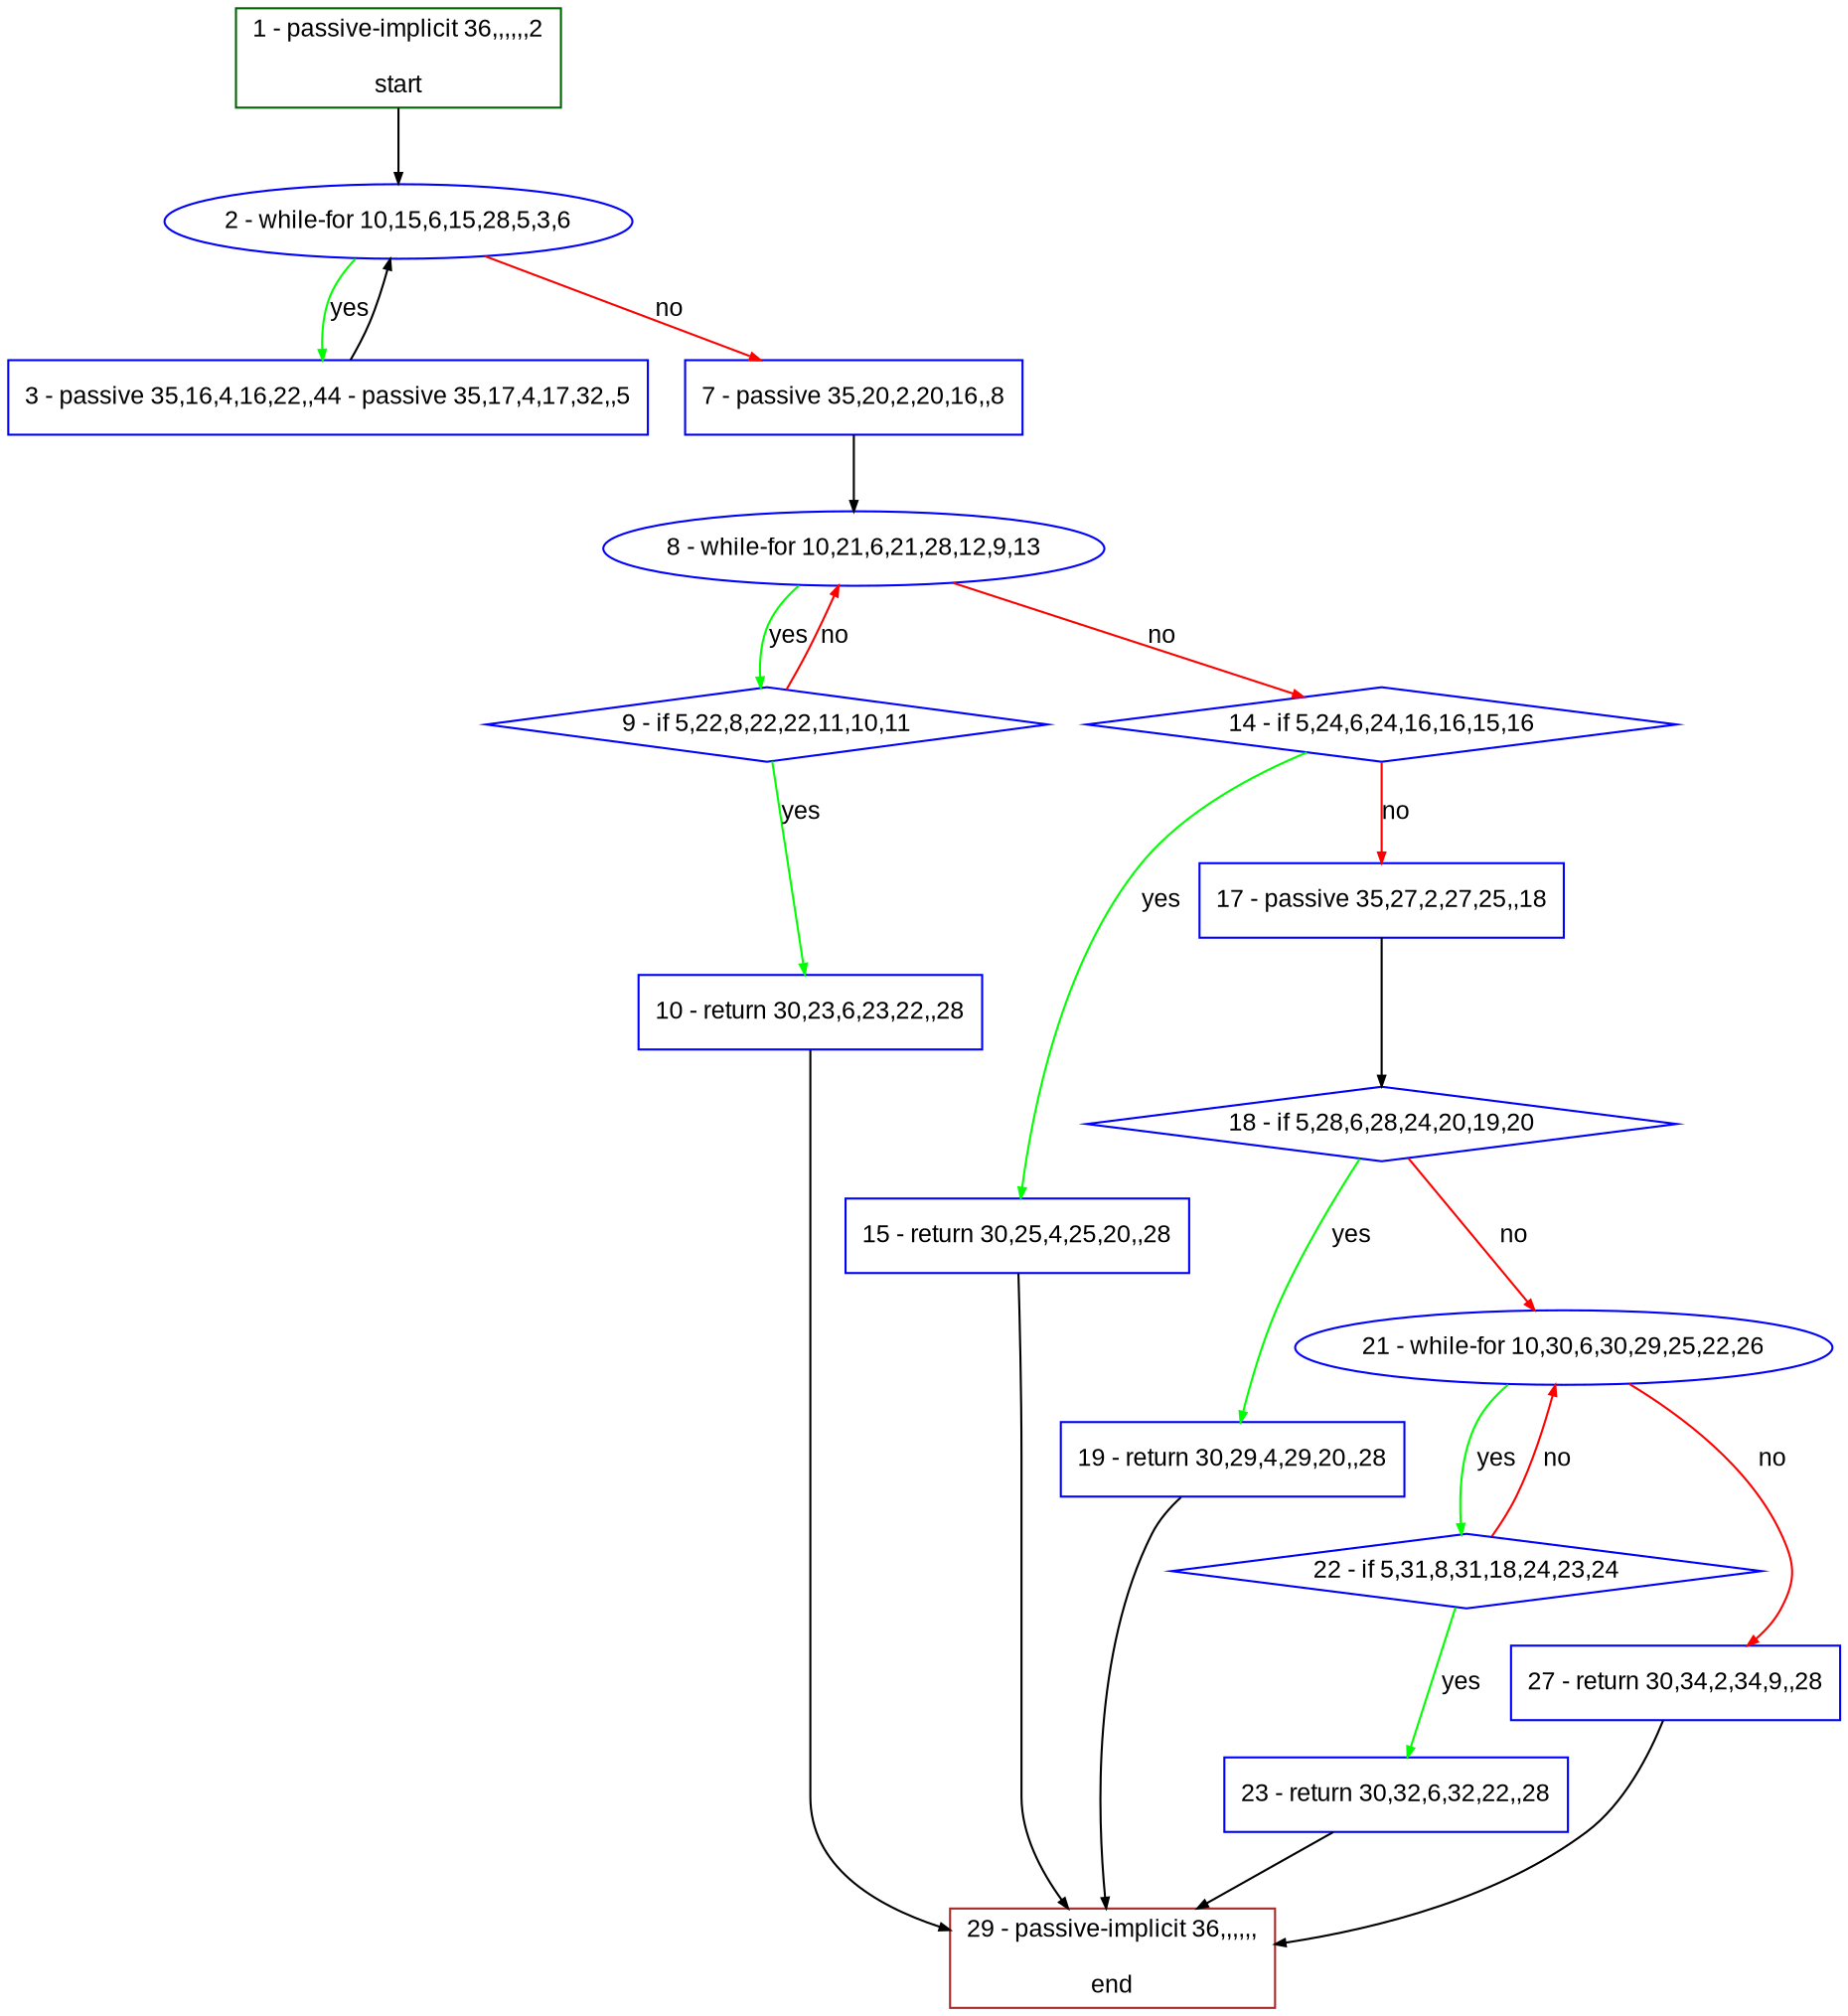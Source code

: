 digraph "" {
  graph [bgcolor="white", fillcolor="#FFFFCC", pack="true", packmode="clust", fontname="Arial", label="", fontsize="12", compound="true", style="rounded,filled"];
  node [node_initialized="no", fillcolor="white", fontname="Arial", label="", color="grey", fontsize="12", fixedsize="false", compound="true", shape="rectangle", style="filled"];
  edge [arrowtail="none", lhead="", fontcolor="black", fontname="Arial", label="", color="black", fontsize="12", arrowhead="normal", arrowsize="0.5", compound="true", ltail="", dir="forward"];
  __N1 [fillcolor="#ffffff", label="2 - while-for 10,15,6,15,28,5,3,6", color="#0000ff", shape="oval", style="filled"];
  __N2 [fillcolor="#ffffff", label="1 - passive-implicit 36,,,,,,2\n\nstart", color="#006400", shape="box", style="filled"];
  __N3 [fillcolor="#ffffff", label="3 - passive 35,16,4,16,22,,44 - passive 35,17,4,17,32,,5", color="#0000ff", shape="box", style="filled"];
  __N4 [fillcolor="#ffffff", label="7 - passive 35,20,2,20,16,,8", color="#0000ff", shape="box", style="filled"];
  __N5 [fillcolor="#ffffff", label="8 - while-for 10,21,6,21,28,12,9,13", color="#0000ff", shape="oval", style="filled"];
  __N6 [fillcolor="#ffffff", label="9 - if 5,22,8,22,22,11,10,11", color="#0000ff", shape="diamond", style="filled"];
  __N7 [fillcolor="#ffffff", label="14 - if 5,24,6,24,16,16,15,16", color="#0000ff", shape="diamond", style="filled"];
  __N8 [fillcolor="#ffffff", label="10 - return 30,23,6,23,22,,28", color="#0000ff", shape="box", style="filled"];
  __N9 [fillcolor="#ffffff", label="29 - passive-implicit 36,,,,,,\n\nend", color="#a52a2a", shape="box", style="filled"];
  __N10 [fillcolor="#ffffff", label="15 - return 30,25,4,25,20,,28", color="#0000ff", shape="box", style="filled"];
  __N11 [fillcolor="#ffffff", label="17 - passive 35,27,2,27,25,,18", color="#0000ff", shape="box", style="filled"];
  __N12 [fillcolor="#ffffff", label="18 - if 5,28,6,28,24,20,19,20", color="#0000ff", shape="diamond", style="filled"];
  __N13 [fillcolor="#ffffff", label="19 - return 30,29,4,29,20,,28", color="#0000ff", shape="box", style="filled"];
  __N14 [fillcolor="#ffffff", label="21 - while-for 10,30,6,30,29,25,22,26", color="#0000ff", shape="oval", style="filled"];
  __N15 [fillcolor="#ffffff", label="22 - if 5,31,8,31,18,24,23,24", color="#0000ff", shape="diamond", style="filled"];
  __N16 [fillcolor="#ffffff", label="27 - return 30,34,2,34,9,,28", color="#0000ff", shape="box", style="filled"];
  __N17 [fillcolor="#ffffff", label="23 - return 30,32,6,32,22,,28", color="#0000ff", shape="box", style="filled"];
  __N2 -> __N1 [arrowtail="none", color="#000000", label="", arrowhead="normal", dir="forward"];
  __N1 -> __N3 [arrowtail="none", color="#00ff00", label="yes", arrowhead="normal", dir="forward"];
  __N3 -> __N1 [arrowtail="none", color="#000000", label="", arrowhead="normal", dir="forward"];
  __N1 -> __N4 [arrowtail="none", color="#ff0000", label="no", arrowhead="normal", dir="forward"];
  __N4 -> __N5 [arrowtail="none", color="#000000", label="", arrowhead="normal", dir="forward"];
  __N5 -> __N6 [arrowtail="none", color="#00ff00", label="yes", arrowhead="normal", dir="forward"];
  __N6 -> __N5 [arrowtail="none", color="#ff0000", label="no", arrowhead="normal", dir="forward"];
  __N5 -> __N7 [arrowtail="none", color="#ff0000", label="no", arrowhead="normal", dir="forward"];
  __N6 -> __N8 [arrowtail="none", color="#00ff00", label="yes", arrowhead="normal", dir="forward"];
  __N8 -> __N9 [arrowtail="none", color="#000000", label="", arrowhead="normal", dir="forward"];
  __N7 -> __N10 [arrowtail="none", color="#00ff00", label="yes", arrowhead="normal", dir="forward"];
  __N7 -> __N11 [arrowtail="none", color="#ff0000", label="no", arrowhead="normal", dir="forward"];
  __N10 -> __N9 [arrowtail="none", color="#000000", label="", arrowhead="normal", dir="forward"];
  __N11 -> __N12 [arrowtail="none", color="#000000", label="", arrowhead="normal", dir="forward"];
  __N12 -> __N13 [arrowtail="none", color="#00ff00", label="yes", arrowhead="normal", dir="forward"];
  __N12 -> __N14 [arrowtail="none", color="#ff0000", label="no", arrowhead="normal", dir="forward"];
  __N13 -> __N9 [arrowtail="none", color="#000000", label="", arrowhead="normal", dir="forward"];
  __N14 -> __N15 [arrowtail="none", color="#00ff00", label="yes", arrowhead="normal", dir="forward"];
  __N15 -> __N14 [arrowtail="none", color="#ff0000", label="no", arrowhead="normal", dir="forward"];
  __N14 -> __N16 [arrowtail="none", color="#ff0000", label="no", arrowhead="normal", dir="forward"];
  __N15 -> __N17 [arrowtail="none", color="#00ff00", label="yes", arrowhead="normal", dir="forward"];
  __N17 -> __N9 [arrowtail="none", color="#000000", label="", arrowhead="normal", dir="forward"];
  __N16 -> __N9 [arrowtail="none", color="#000000", label="", arrowhead="normal", dir="forward"];
}
